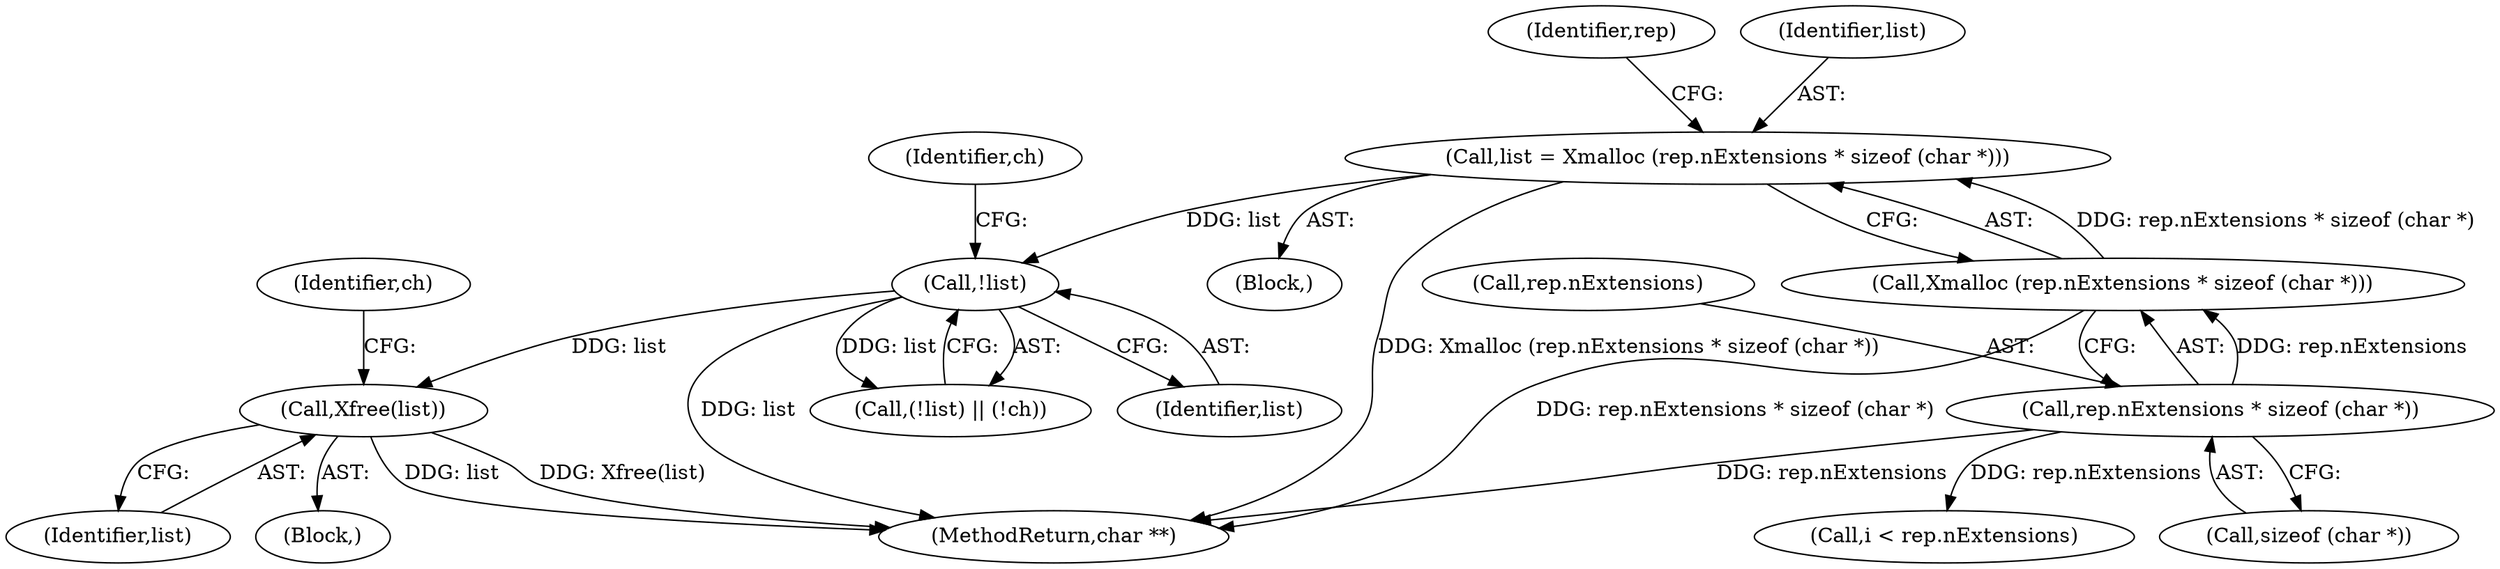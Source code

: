 digraph "0_libx11_b469da1430cdcee06e31c6251b83aede072a1ff0_1@API" {
"1000203" [label="(Call,Xfree(list))"];
"1000198" [label="(Call,!list)"];
"1000159" [label="(Call,list = Xmalloc (rep.nExtensions * sizeof (char *)))"];
"1000161" [label="(Call,Xmalloc (rep.nExtensions * sizeof (char *)))"];
"1000162" [label="(Call,rep.nExtensions * sizeof (char *))"];
"1000201" [label="(Identifier,ch)"];
"1000279" [label="(MethodReturn,char **)"];
"1000197" [label="(Call,(!list) || (!ch))"];
"1000206" [label="(Identifier,ch)"];
"1000166" [label="(Call,sizeof (char *))"];
"1000236" [label="(Call,i < rep.nExtensions)"];
"1000204" [label="(Identifier,list)"];
"1000198" [label="(Call,!list)"];
"1000159" [label="(Call,list = Xmalloc (rep.nExtensions * sizeof (char *)))"];
"1000162" [label="(Call,rep.nExtensions * sizeof (char *))"];
"1000158" [label="(Block,)"];
"1000161" [label="(Call,Xmalloc (rep.nExtensions * sizeof (char *)))"];
"1000199" [label="(Identifier,list)"];
"1000172" [label="(Identifier,rep)"];
"1000163" [label="(Call,rep.nExtensions)"];
"1000202" [label="(Block,)"];
"1000160" [label="(Identifier,list)"];
"1000203" [label="(Call,Xfree(list))"];
"1000203" -> "1000202"  [label="AST: "];
"1000203" -> "1000204"  [label="CFG: "];
"1000204" -> "1000203"  [label="AST: "];
"1000206" -> "1000203"  [label="CFG: "];
"1000203" -> "1000279"  [label="DDG: Xfree(list)"];
"1000203" -> "1000279"  [label="DDG: list"];
"1000198" -> "1000203"  [label="DDG: list"];
"1000198" -> "1000197"  [label="AST: "];
"1000198" -> "1000199"  [label="CFG: "];
"1000199" -> "1000198"  [label="AST: "];
"1000201" -> "1000198"  [label="CFG: "];
"1000197" -> "1000198"  [label="CFG: "];
"1000198" -> "1000279"  [label="DDG: list"];
"1000198" -> "1000197"  [label="DDG: list"];
"1000159" -> "1000198"  [label="DDG: list"];
"1000159" -> "1000158"  [label="AST: "];
"1000159" -> "1000161"  [label="CFG: "];
"1000160" -> "1000159"  [label="AST: "];
"1000161" -> "1000159"  [label="AST: "];
"1000172" -> "1000159"  [label="CFG: "];
"1000159" -> "1000279"  [label="DDG: Xmalloc (rep.nExtensions * sizeof (char *))"];
"1000161" -> "1000159"  [label="DDG: rep.nExtensions * sizeof (char *)"];
"1000161" -> "1000162"  [label="CFG: "];
"1000162" -> "1000161"  [label="AST: "];
"1000161" -> "1000279"  [label="DDG: rep.nExtensions * sizeof (char *)"];
"1000162" -> "1000161"  [label="DDG: rep.nExtensions"];
"1000162" -> "1000166"  [label="CFG: "];
"1000163" -> "1000162"  [label="AST: "];
"1000166" -> "1000162"  [label="AST: "];
"1000162" -> "1000279"  [label="DDG: rep.nExtensions"];
"1000162" -> "1000236"  [label="DDG: rep.nExtensions"];
}
